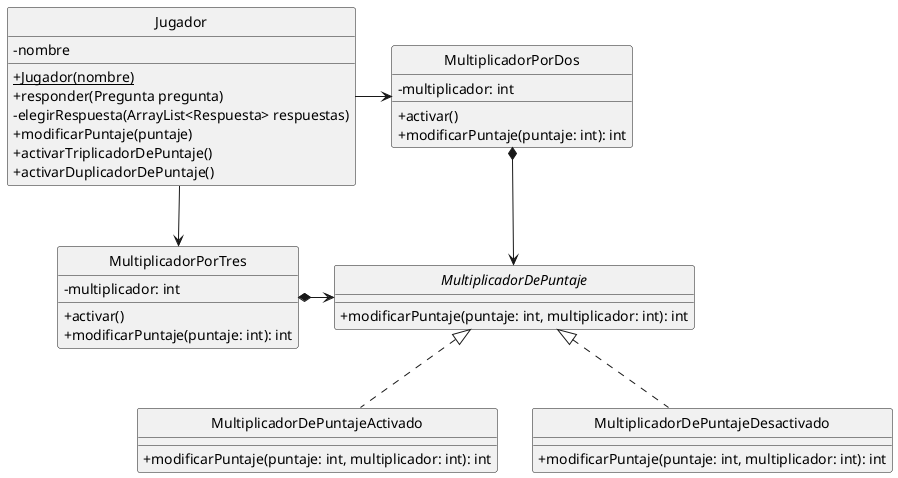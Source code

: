 @startuml
'https://plantuml.com/class-diagram'
hide circle
skinparam classAttributeIconSize 0
skinparam monochrome true

class Jugador {

    -nombre
    +{static}Jugador(nombre)
    +responder(Pregunta pregunta)
    -elegirRespuesta(ArrayList<Respuesta> respuestas)
    +modificarPuntaje(puntaje)
    +activarTriplicadorDePuntaje()
    +activarDuplicadorDePuntaje()
}

Jugador -> MultiplicadorPorDos
Jugador --> MultiplicadorPorTres

class MultiplicadorPorDos {
    -multiplicador: int
    +activar()
    +modificarPuntaje(puntaje: int): int
}
MultiplicadorPorDos *-> MultiplicadorDePuntaje

class MultiplicadorPorTres{
    -multiplicador: int
    +activar()
    +modificarPuntaje(puntaje: int): int
}
MultiplicadorPorTres *-> MultiplicadorDePuntaje

interface MultiplicadorDePuntaje {
    +modificarPuntaje(puntaje: int, multiplicador: int): int
}

class MultiplicadorDePuntajeActivado implements MultiplicadorDePuntaje {
    +modificarPuntaje(puntaje: int, multiplicador: int): int
}

class MultiplicadorDePuntajeDesactivado implements MultiplicadorDePuntaje {
    +modificarPuntaje(puntaje: int, multiplicador: int): int
}


@enduml